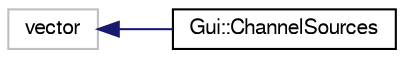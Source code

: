 digraph "Graphical Class Hierarchy"
{
 // LATEX_PDF_SIZE
  bgcolor="transparent";
  edge [fontname="FreeSans",fontsize="10",labelfontname="FreeSans",labelfontsize="10"];
  node [fontname="FreeSans",fontsize="10",shape=record];
  rankdir="LR";
  Node110 [label="vector",height=0.2,width=0.4,color="grey75",tooltip=" "];
  Node110 -> Node0 [dir="back",color="midnightblue",fontsize="10",style="solid",fontname="FreeSans"];
  Node0 [label="Gui::ChannelSources",height=0.2,width=0.4,color="black",URL="$a01528.html",tooltip=" "];
}
